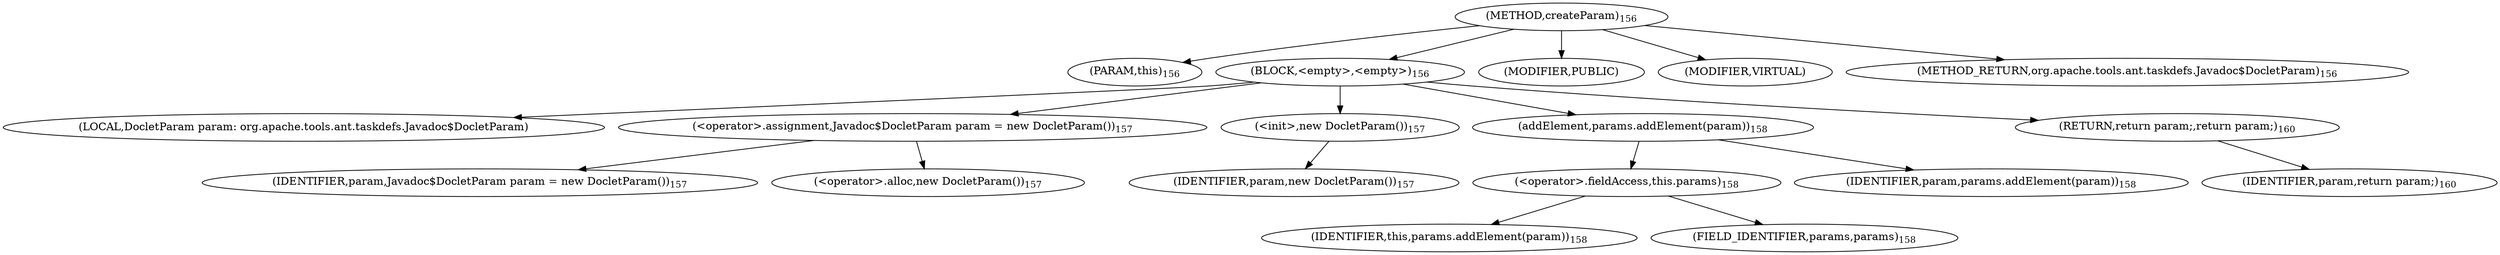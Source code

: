 digraph "createParam" {  
"529" [label = <(METHOD,createParam)<SUB>156</SUB>> ]
"530" [label = <(PARAM,this)<SUB>156</SUB>> ]
"531" [label = <(BLOCK,&lt;empty&gt;,&lt;empty&gt;)<SUB>156</SUB>> ]
"35" [label = <(LOCAL,DocletParam param: org.apache.tools.ant.taskdefs.Javadoc$DocletParam)> ]
"532" [label = <(&lt;operator&gt;.assignment,Javadoc$DocletParam param = new DocletParam())<SUB>157</SUB>> ]
"533" [label = <(IDENTIFIER,param,Javadoc$DocletParam param = new DocletParam())<SUB>157</SUB>> ]
"534" [label = <(&lt;operator&gt;.alloc,new DocletParam())<SUB>157</SUB>> ]
"535" [label = <(&lt;init&gt;,new DocletParam())<SUB>157</SUB>> ]
"34" [label = <(IDENTIFIER,param,new DocletParam())<SUB>157</SUB>> ]
"536" [label = <(addElement,params.addElement(param))<SUB>158</SUB>> ]
"537" [label = <(&lt;operator&gt;.fieldAccess,this.params)<SUB>158</SUB>> ]
"538" [label = <(IDENTIFIER,this,params.addElement(param))<SUB>158</SUB>> ]
"539" [label = <(FIELD_IDENTIFIER,params,params)<SUB>158</SUB>> ]
"540" [label = <(IDENTIFIER,param,params.addElement(param))<SUB>158</SUB>> ]
"541" [label = <(RETURN,return param;,return param;)<SUB>160</SUB>> ]
"542" [label = <(IDENTIFIER,param,return param;)<SUB>160</SUB>> ]
"543" [label = <(MODIFIER,PUBLIC)> ]
"544" [label = <(MODIFIER,VIRTUAL)> ]
"545" [label = <(METHOD_RETURN,org.apache.tools.ant.taskdefs.Javadoc$DocletParam)<SUB>156</SUB>> ]
  "529" -> "530" 
  "529" -> "531" 
  "529" -> "543" 
  "529" -> "544" 
  "529" -> "545" 
  "531" -> "35" 
  "531" -> "532" 
  "531" -> "535" 
  "531" -> "536" 
  "531" -> "541" 
  "532" -> "533" 
  "532" -> "534" 
  "535" -> "34" 
  "536" -> "537" 
  "536" -> "540" 
  "537" -> "538" 
  "537" -> "539" 
  "541" -> "542" 
}
